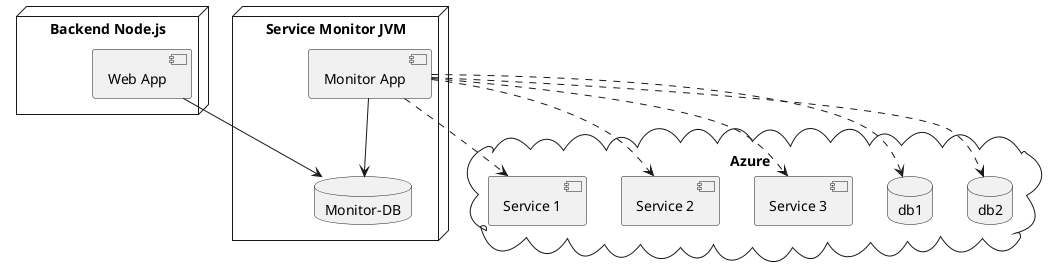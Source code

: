 @startuml


node "Service Monitor JVM" {
  database "Monitor-DB"
  [Monitor App] --> [Monitor-DB]
}

cloud "Azure" {
  database "db2"
  database "db1"
  [Service 3]
  [Service 2]
  [Service 1]
}


[Monitor App] ..> [Service 1]
[Monitor App] ..> [Service 2]
[Monitor App] ..> [Service 3]
[Monitor App] ..> [db1]
[Monitor App] ..> [db2]

node "Backend Node.js" {
  [Web App] --> [Monitor-DB]
}

@enduml